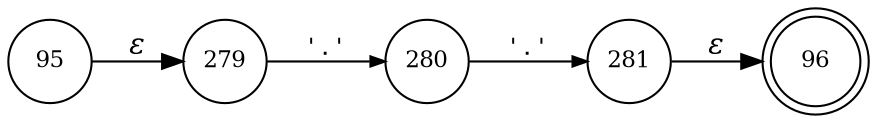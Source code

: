 digraph ATN {
rankdir=LR;
s96[fontsize=11, label="96", shape=doublecircle, fixedsize=true, width=.6];
s279[fontsize=11,label="279", shape=circle, fixedsize=true, width=.55, peripheries=1];
s281[fontsize=11,label="281", shape=circle, fixedsize=true, width=.55, peripheries=1];
s95[fontsize=11,label="95", shape=circle, fixedsize=true, width=.55, peripheries=1];
s280[fontsize=11,label="280", shape=circle, fixedsize=true, width=.55, peripheries=1];
s95 -> s279 [fontname="Times-Italic", label="&epsilon;"];
s279 -> s280 [fontsize=11, fontname="Courier", arrowsize=.7, label = "'.'", arrowhead = normal];
s280 -> s281 [fontsize=11, fontname="Courier", arrowsize=.7, label = "'.'", arrowhead = normal];
s281 -> s96 [fontname="Times-Italic", label="&epsilon;"];
}